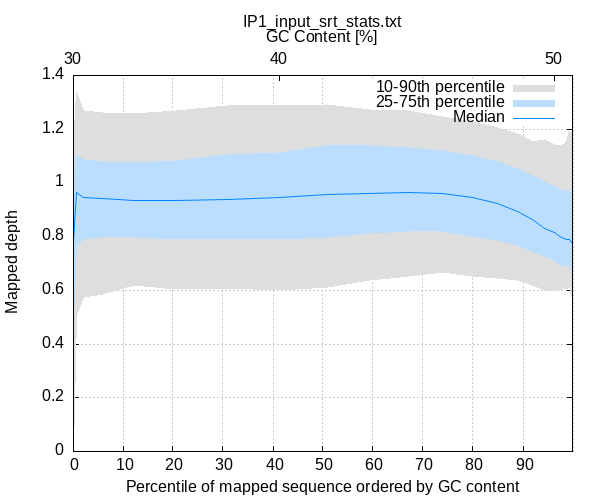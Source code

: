 
            set terminal png size 600,500 truecolor
            set output "IP1_input_srt_stats/gc-depth.png"
            set grid xtics ytics y2tics back lc rgb "#cccccc"
            set ylabel "Mapped depth"
            set xlabel "Percentile of mapped sequence ordered by GC content"
            set x2label "GC Content [%]"
            set title "IP1_input_srt_stats.txt" noenhanced
            set x2tics ("30" 0.074,"40" 41.223,"50" 96.263)
            set xtics nomirror
            set xrange [0.1:99.9]

            plot '-' using 1:2:3 with filledcurve lt 1 lc rgb "#dedede" t '10-90th percentile' , \
                 '-' using 1:2:3 with filledcurve lt 1 lc rgb "#bbdeff" t '25-75th percentile' , \
                 '-' using 1:2 with lines lc rgb "#0084ff" t 'Median'
        0.002	0.000	0.000
0.003	0.002	0.002
0.005	0.002	0.002
0.005	0.005	0.005
0.007	0.002	0.002
0.008	0.002	0.002
0.009	0.007	0.007
0.011	0.002	0.002
0.012	0.005	0.007
0.013	0.007	0.007
0.015	0.002	0.005
0.018	0.002	0.010
0.019	0.005	0.005
0.027	0.002	0.002
0.030	0.005	0.010
0.042	0.002	0.005
0.044	0.005	0.327
0.057	0.002	0.025
0.062	0.005	0.160
0.074	0.002	0.010
0.087	0.005	0.590
0.104	0.002	1.163
0.189	0.010	1.138
0.609	0.505	1.337
2.106	0.572	1.270
5.807	0.585	1.263
12.035	0.618	1.260
20.638	0.603	1.270
30.873	0.608	1.288
41.223	0.600	1.288
50.882	0.610	1.293
59.400	0.637	1.273
67.174	0.652	1.268
73.906	0.665	1.247
79.871	0.652	1.227
84.829	0.645	1.207
88.813	0.637	1.185
91.894	0.618	1.155
94.343	0.598	1.163
96.263	0.595	1.143
97.683	0.603	1.140
98.691	0.603	1.155
99.328	0.618	1.197
99.707	0.577	1.175
99.877	0.587	1.205
99.949	0.468	1.117
99.976	0.015	1.120
99.988	0.002	0.920
99.993	0.007	1.102
99.994	1.102	1.102
99.995	0.005	0.005
99.995	0.803	0.803
99.999	0.002	13.805
100.000	0.752	0.752
end
0.002	0.000	0.000
0.003	0.002	0.002
0.005	0.002	0.002
0.005	0.005	0.005
0.007	0.002	0.002
0.008	0.002	0.002
0.009	0.007	0.007
0.011	0.002	0.002
0.012	0.005	0.007
0.013	0.007	0.007
0.015	0.002	0.005
0.018	0.002	0.005
0.019	0.005	0.005
0.027	0.002	0.002
0.030	0.005	0.005
0.042	0.002	0.002
0.044	0.005	0.327
0.057	0.002	0.002
0.062	0.005	0.015
0.074	0.002	0.005
0.087	0.005	0.417
0.104	0.010	0.853
0.189	0.507	1.003
0.609	0.767	1.105
2.106	0.790	1.087
5.807	0.798	1.080
12.035	0.798	1.075
20.638	0.790	1.085
30.873	0.790	1.105
41.223	0.790	1.115
50.882	0.798	1.138
59.400	0.810	1.140
67.174	0.820	1.133
73.906	0.820	1.122
79.871	0.800	1.102
84.829	0.785	1.080
88.813	0.767	1.053
91.894	0.743	1.028
94.343	0.725	1.005
96.263	0.710	0.988
97.683	0.690	0.973
98.691	0.697	0.973
99.328	0.692	0.965
99.707	0.680	0.970
99.877	0.670	0.942
99.949	0.637	0.935
99.976	0.562	0.895
99.988	0.005	0.910
99.993	0.783	1.075
99.994	1.102	1.102
99.995	0.005	0.005
99.995	0.803	0.803
99.999	0.002	0.858
100.000	0.752	0.752
end
0.002	0.000
0.003	0.002
0.005	0.002
0.005	0.005
0.007	0.002
0.008	0.002
0.009	0.007
0.011	0.002
0.012	0.005
0.013	0.007
0.015	0.002
0.018	0.002
0.019	0.005
0.027	0.002
0.030	0.005
0.042	0.002
0.044	0.005
0.057	0.002
0.062	0.007
0.074	0.002
0.087	0.007
0.104	0.495
0.189	0.785
0.609	0.965
2.106	0.945
5.807	0.942
12.035	0.935
20.638	0.933
30.873	0.940
41.223	0.947
50.882	0.957
59.400	0.962
67.174	0.965
73.906	0.960
79.871	0.945
84.829	0.925
88.813	0.892
91.894	0.863
94.343	0.830
96.263	0.815
97.683	0.798
98.691	0.790
99.328	0.788
99.707	0.777
99.877	0.775
99.949	0.783
99.976	0.712
99.988	0.658
99.993	0.882
99.994	1.102
99.995	0.005
99.995	0.803
99.999	0.685
100.000	0.752
end
